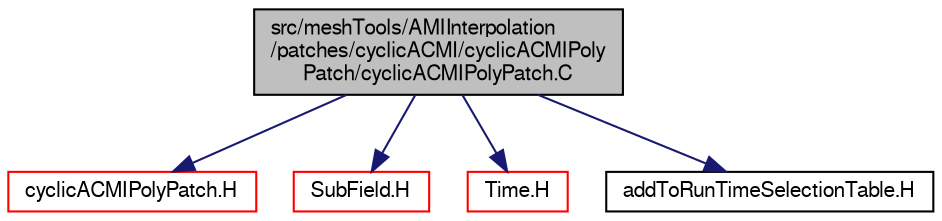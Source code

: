 digraph "src/meshTools/AMIInterpolation/patches/cyclicACMI/cyclicACMIPolyPatch/cyclicACMIPolyPatch.C"
{
  bgcolor="transparent";
  edge [fontname="FreeSans",fontsize="10",labelfontname="FreeSans",labelfontsize="10"];
  node [fontname="FreeSans",fontsize="10",shape=record];
  Node0 [label="src/meshTools/AMIInterpolation\l/patches/cyclicACMI/cyclicACMIPoly\lPatch/cyclicACMIPolyPatch.C",height=0.2,width=0.4,color="black", fillcolor="grey75", style="filled", fontcolor="black"];
  Node0 -> Node1 [color="midnightblue",fontsize="10",style="solid",fontname="FreeSans"];
  Node1 [label="cyclicACMIPolyPatch.H",height=0.2,width=0.4,color="red",URL="$a07361.html"];
  Node0 -> Node210 [color="midnightblue",fontsize="10",style="solid",fontname="FreeSans"];
  Node210 [label="SubField.H",height=0.2,width=0.4,color="red",URL="$a09599.html"];
  Node0 -> Node212 [color="midnightblue",fontsize="10",style="solid",fontname="FreeSans"];
  Node212 [label="Time.H",height=0.2,width=0.4,color="red",URL="$a09311.html"];
  Node0 -> Node248 [color="midnightblue",fontsize="10",style="solid",fontname="FreeSans"];
  Node248 [label="addToRunTimeSelectionTable.H",height=0.2,width=0.4,color="black",URL="$a09263.html",tooltip="Macros for easy insertion into run-time selection tables. "];
}
